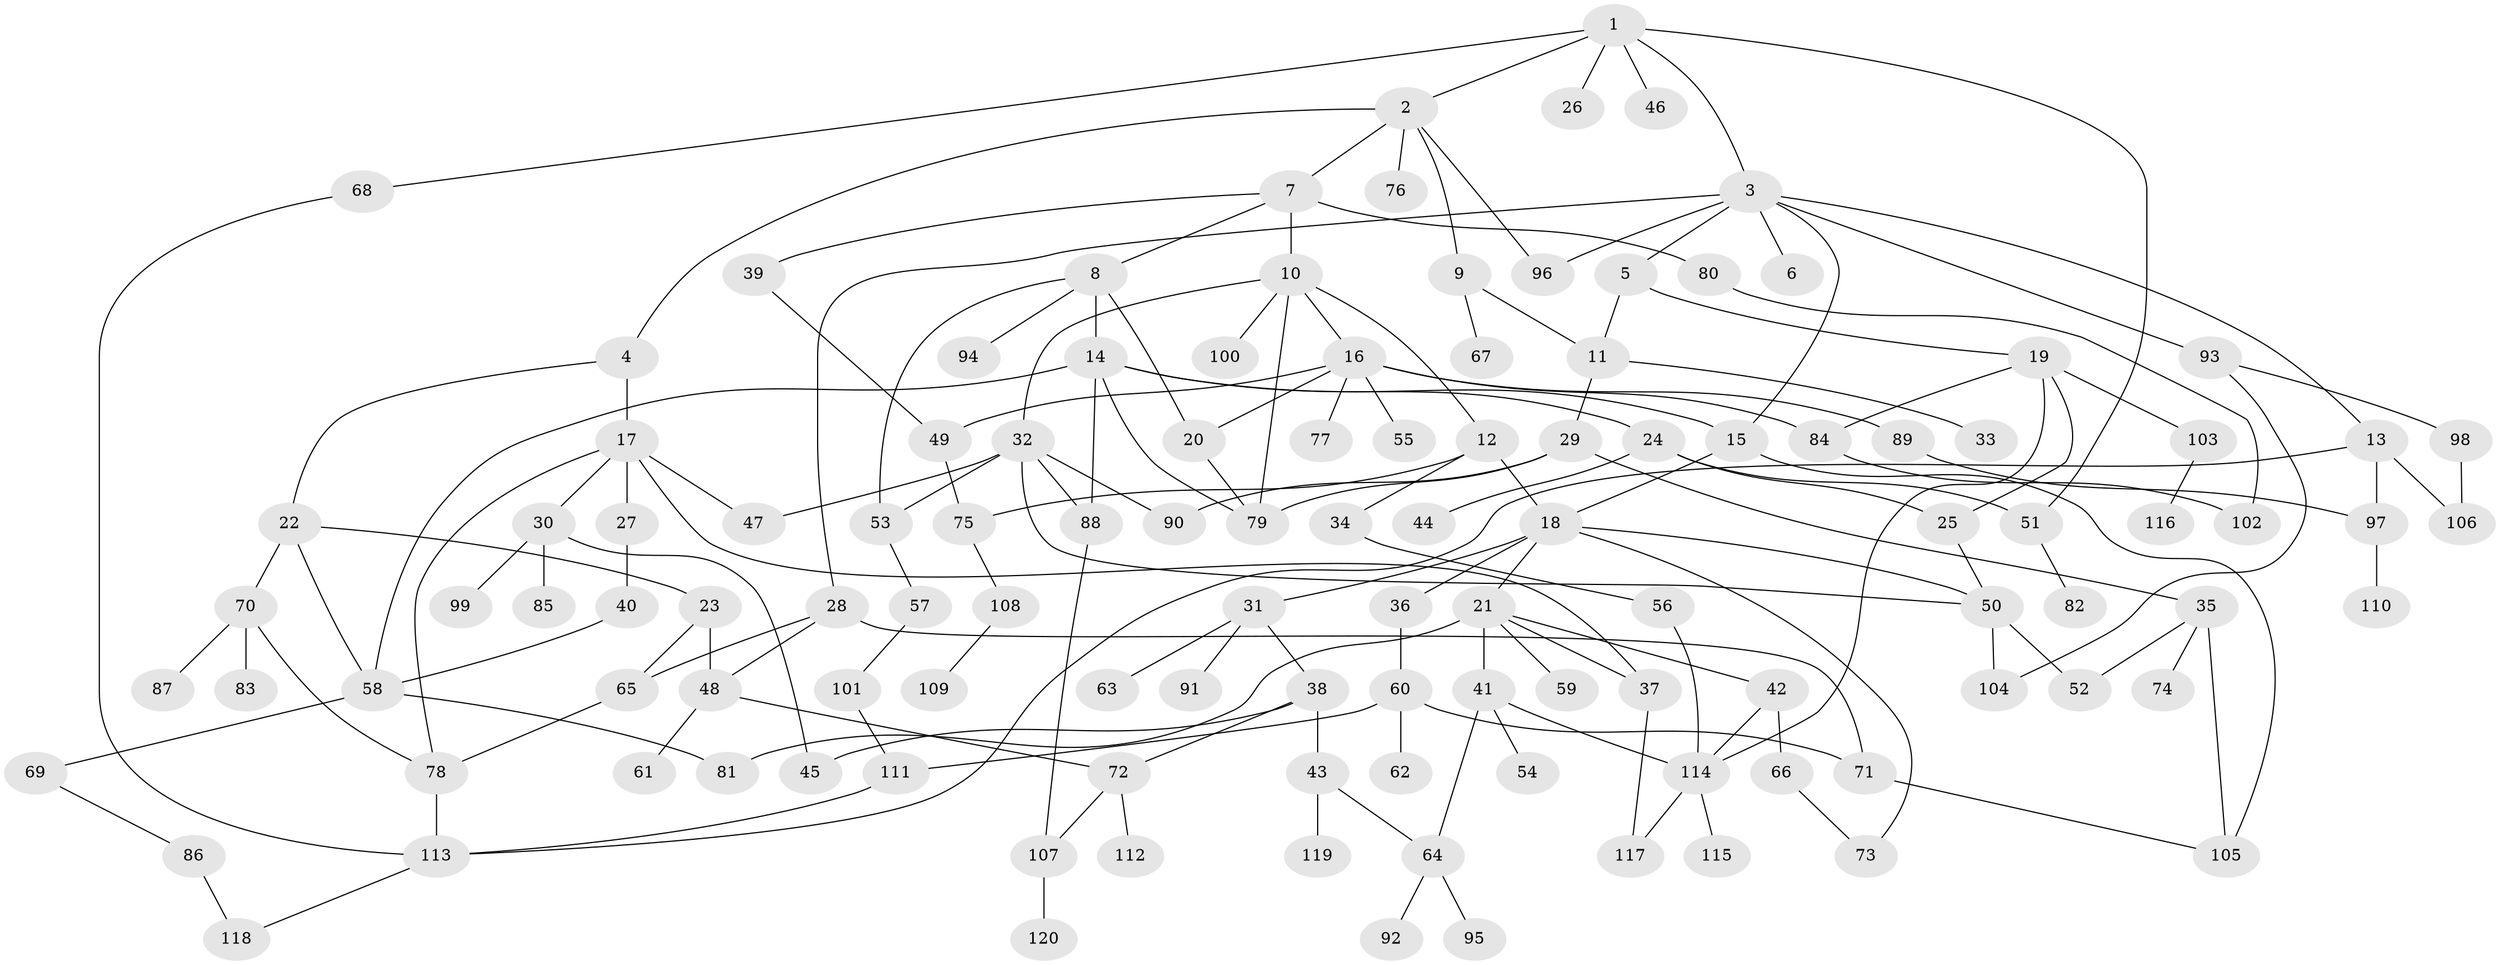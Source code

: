 // Generated by graph-tools (version 1.1) at 2025/49/03/09/25 03:49:20]
// undirected, 120 vertices, 168 edges
graph export_dot {
graph [start="1"]
  node [color=gray90,style=filled];
  1;
  2;
  3;
  4;
  5;
  6;
  7;
  8;
  9;
  10;
  11;
  12;
  13;
  14;
  15;
  16;
  17;
  18;
  19;
  20;
  21;
  22;
  23;
  24;
  25;
  26;
  27;
  28;
  29;
  30;
  31;
  32;
  33;
  34;
  35;
  36;
  37;
  38;
  39;
  40;
  41;
  42;
  43;
  44;
  45;
  46;
  47;
  48;
  49;
  50;
  51;
  52;
  53;
  54;
  55;
  56;
  57;
  58;
  59;
  60;
  61;
  62;
  63;
  64;
  65;
  66;
  67;
  68;
  69;
  70;
  71;
  72;
  73;
  74;
  75;
  76;
  77;
  78;
  79;
  80;
  81;
  82;
  83;
  84;
  85;
  86;
  87;
  88;
  89;
  90;
  91;
  92;
  93;
  94;
  95;
  96;
  97;
  98;
  99;
  100;
  101;
  102;
  103;
  104;
  105;
  106;
  107;
  108;
  109;
  110;
  111;
  112;
  113;
  114;
  115;
  116;
  117;
  118;
  119;
  120;
  1 -- 2;
  1 -- 3;
  1 -- 26;
  1 -- 46;
  1 -- 51;
  1 -- 68;
  2 -- 4;
  2 -- 7;
  2 -- 9;
  2 -- 76;
  2 -- 96;
  3 -- 5;
  3 -- 6;
  3 -- 13;
  3 -- 28;
  3 -- 93;
  3 -- 15;
  3 -- 96;
  4 -- 17;
  4 -- 22;
  5 -- 11;
  5 -- 19;
  7 -- 8;
  7 -- 10;
  7 -- 39;
  7 -- 80;
  8 -- 14;
  8 -- 53;
  8 -- 94;
  8 -- 20;
  9 -- 67;
  9 -- 11;
  10 -- 12;
  10 -- 16;
  10 -- 32;
  10 -- 79;
  10 -- 100;
  11 -- 29;
  11 -- 33;
  12 -- 34;
  12 -- 75;
  12 -- 18;
  13 -- 97;
  13 -- 106;
  13 -- 113;
  14 -- 15;
  14 -- 24;
  14 -- 88;
  14 -- 79;
  14 -- 58;
  15 -- 18;
  15 -- 105;
  16 -- 20;
  16 -- 55;
  16 -- 77;
  16 -- 89;
  16 -- 84;
  16 -- 49;
  17 -- 27;
  17 -- 30;
  17 -- 37;
  17 -- 78;
  17 -- 47;
  18 -- 21;
  18 -- 31;
  18 -- 36;
  18 -- 73;
  18 -- 50;
  19 -- 84;
  19 -- 103;
  19 -- 114;
  19 -- 25;
  20 -- 79;
  21 -- 41;
  21 -- 42;
  21 -- 59;
  21 -- 81;
  21 -- 37;
  22 -- 23;
  22 -- 58;
  22 -- 70;
  23 -- 48;
  23 -- 65;
  24 -- 25;
  24 -- 44;
  24 -- 51;
  25 -- 50;
  27 -- 40;
  28 -- 48;
  28 -- 65;
  28 -- 71;
  29 -- 35;
  29 -- 90;
  29 -- 79;
  30 -- 45;
  30 -- 85;
  30 -- 99;
  31 -- 38;
  31 -- 63;
  31 -- 91;
  32 -- 47;
  32 -- 50;
  32 -- 90;
  32 -- 88;
  32 -- 53;
  34 -- 56;
  35 -- 52;
  35 -- 74;
  35 -- 105;
  36 -- 60;
  37 -- 117;
  38 -- 43;
  38 -- 45;
  38 -- 72;
  39 -- 49;
  40 -- 58;
  41 -- 54;
  41 -- 64;
  41 -- 114;
  42 -- 66;
  42 -- 114;
  43 -- 119;
  43 -- 64;
  48 -- 61;
  48 -- 72;
  49 -- 75;
  50 -- 104;
  50 -- 52;
  51 -- 82;
  53 -- 57;
  56 -- 114;
  57 -- 101;
  58 -- 69;
  58 -- 81;
  60 -- 62;
  60 -- 71;
  60 -- 111;
  64 -- 92;
  64 -- 95;
  65 -- 78;
  66 -- 73;
  68 -- 113;
  69 -- 86;
  70 -- 83;
  70 -- 87;
  70 -- 78;
  71 -- 105;
  72 -- 112;
  72 -- 107;
  75 -- 108;
  78 -- 113;
  80 -- 102;
  84 -- 102;
  86 -- 118;
  88 -- 107;
  89 -- 97;
  93 -- 98;
  93 -- 104;
  97 -- 110;
  98 -- 106;
  101 -- 111;
  103 -- 116;
  107 -- 120;
  108 -- 109;
  111 -- 113;
  113 -- 118;
  114 -- 115;
  114 -- 117;
}
